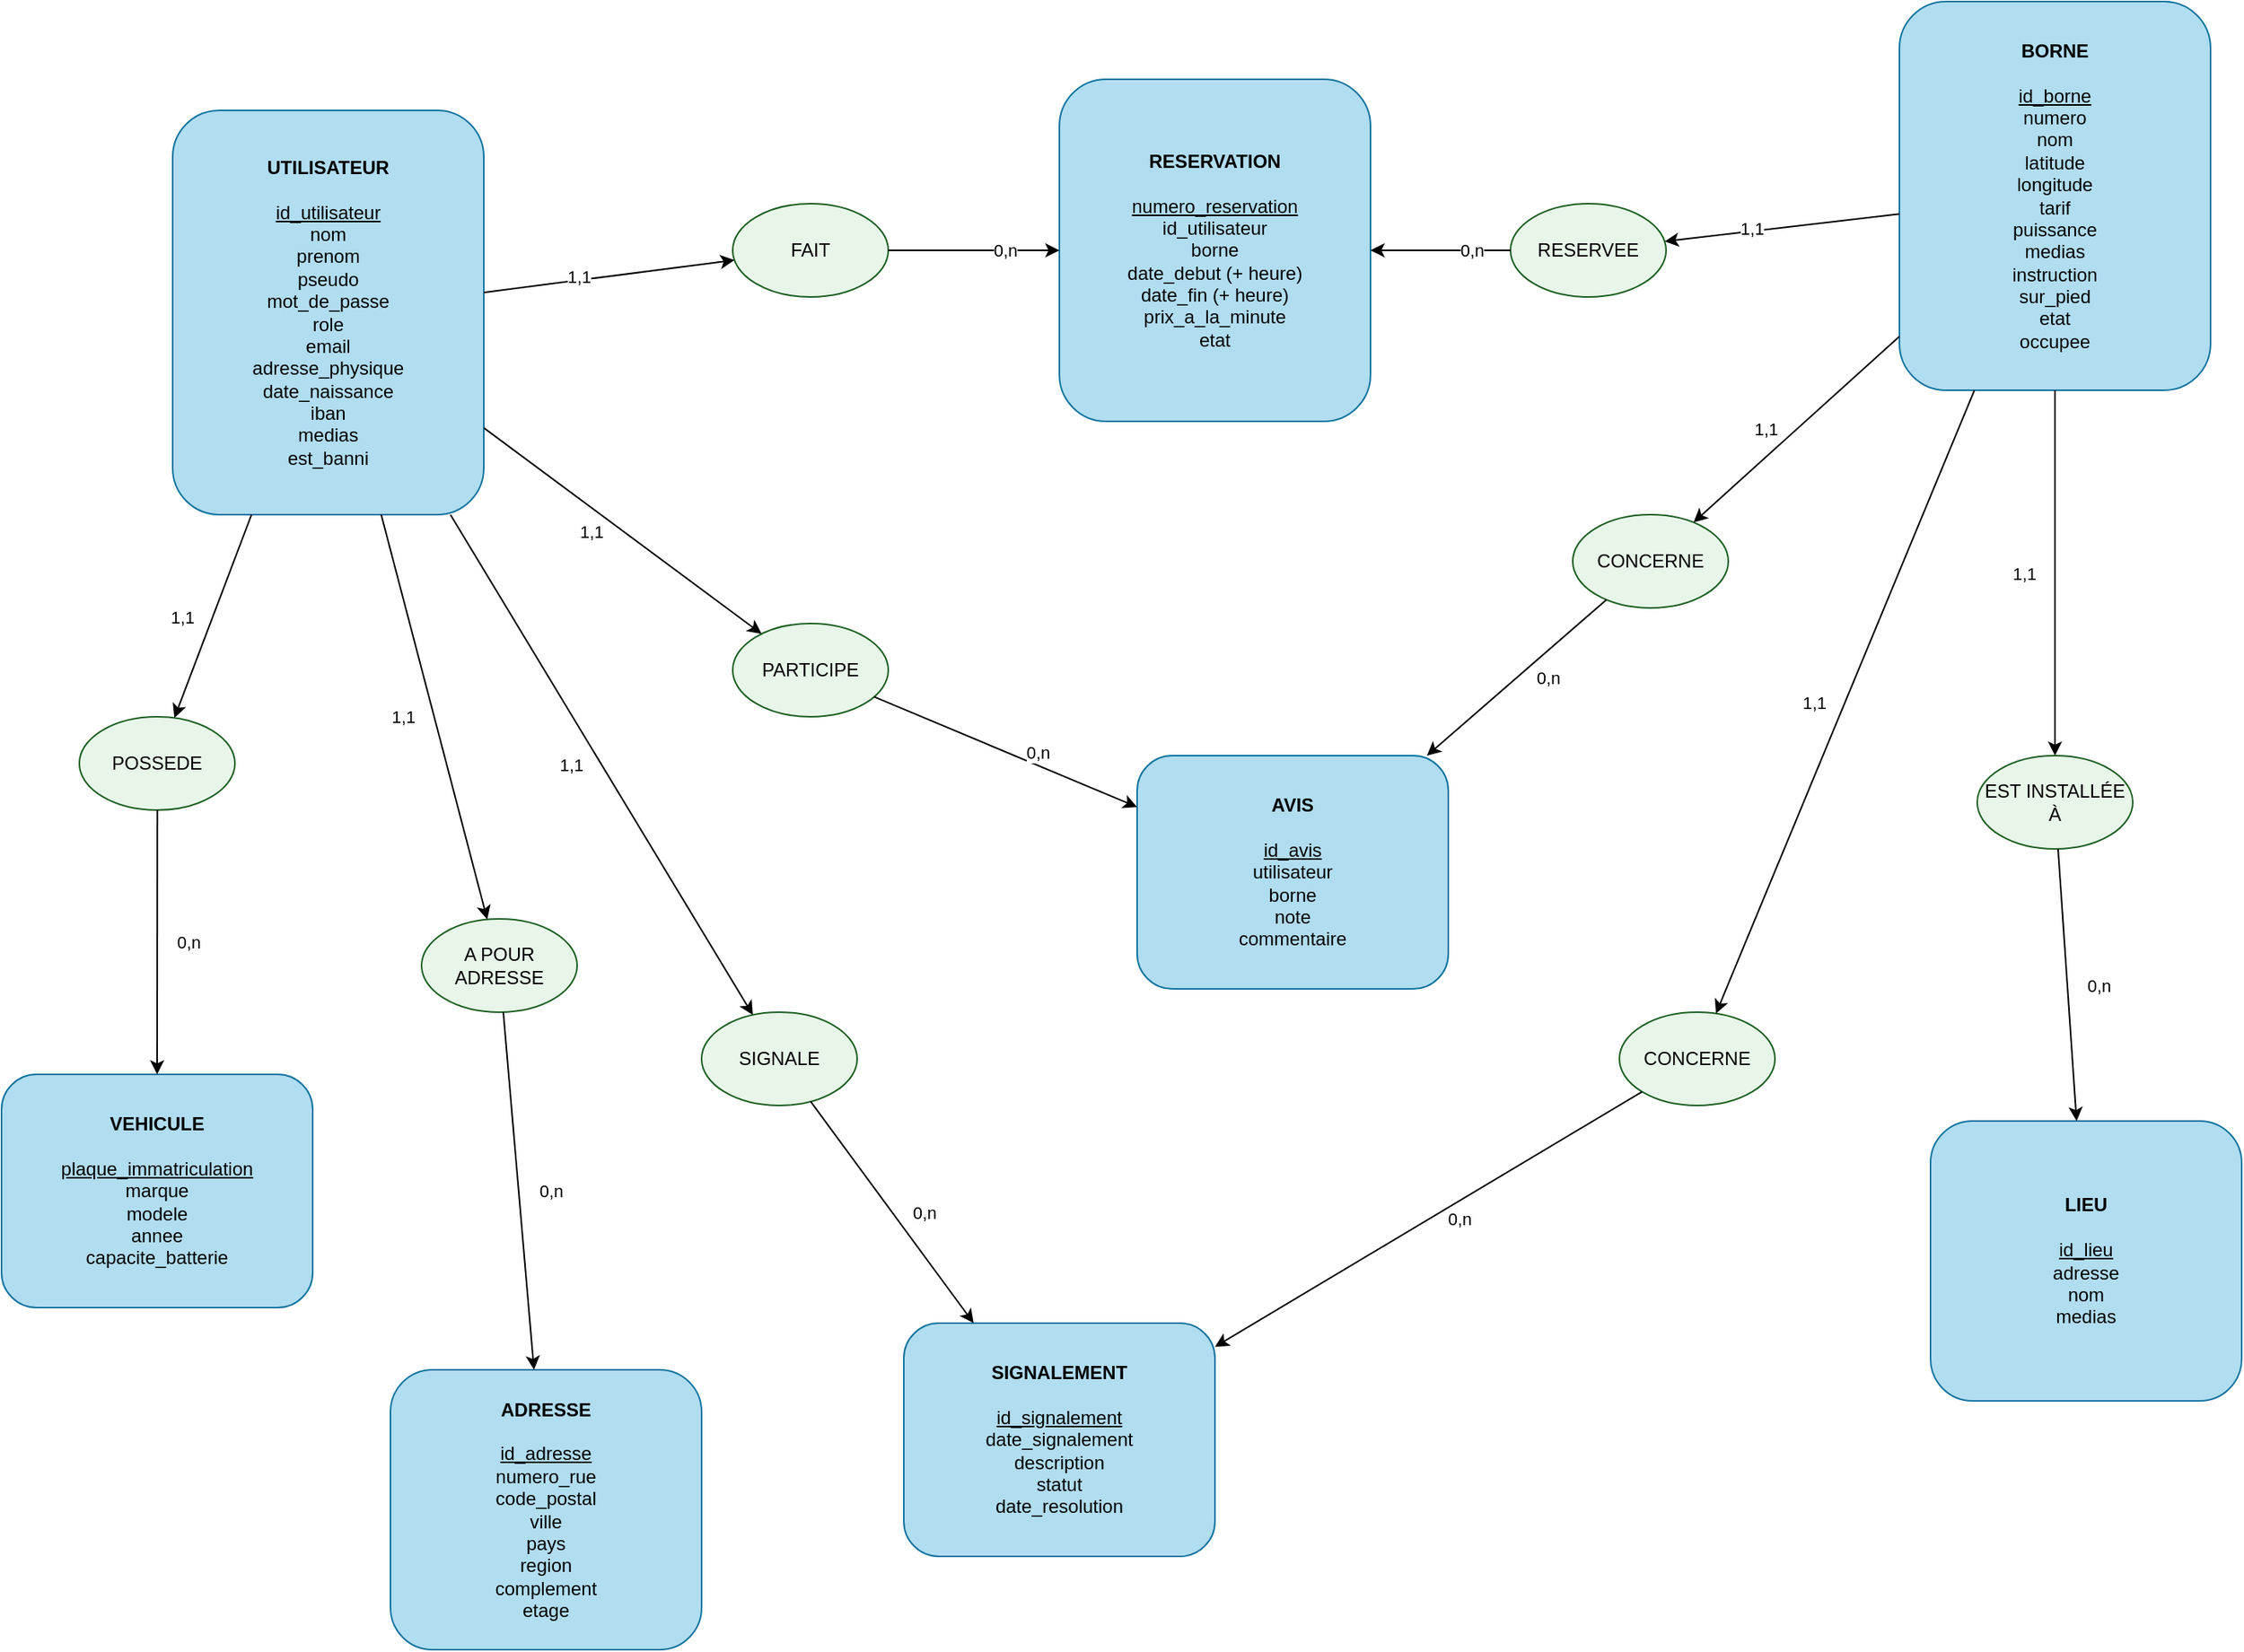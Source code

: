 <mxfile version="26.1.1">
  <diagram name="Diagramme ER Electricity Business" id="dnfFfWeWTG076NiJR7O7">
    <mxGraphModel dx="2261" dy="2074" grid="1" gridSize="10" guides="1" tooltips="1" connect="1" arrows="0" fold="1" page="1" pageScale="1" pageWidth="827" pageHeight="1169" math="0" shadow="0">
      <root>
        <mxCell id="0" />
        <mxCell id="1" parent="0" />
        <mxCell id="kTsqW_clX6EXl06oebcK-194" value="&lt;b&gt;UTILISATEUR&lt;/b&gt;&lt;br/&gt;&lt;br/&gt;&lt;u&gt;id_utilisateur&lt;/u&gt;&lt;br/&gt;nom&lt;br/&gt;prenom&lt;br/&gt;pseudo&lt;br/&gt;mot_de_passe&lt;br/&gt;role&lt;br/&gt;email&lt;br/&gt;adresse_physique&lt;br/&gt;date_naissance&lt;br/&gt;iban&lt;br/&gt;medias&lt;br/&gt;est_banni" style="rounded=1;whiteSpace=wrap;html=1;strokeColor=#10739e;fillColor=#b1ddf0;" vertex="1" parent="1">
          <mxGeometry x="-100" y="60" width="200" height="260" as="geometry" />
        </mxCell>
        <mxCell id="kTsqW_clX6EXl06oebcK-195" value="&lt;b&gt;VEHICULE&lt;/b&gt;&lt;br/&gt;&lt;br/&gt;&lt;u&gt;plaque_immatriculation&lt;/u&gt;&lt;br/&gt;marque&lt;br/&gt;modele&lt;br/&gt;annee&lt;br/&gt;capacite_batterie" style="rounded=1;whiteSpace=wrap;html=1;strokeColor=#10739e;fillColor=#b1ddf0;" vertex="1" parent="1">
          <mxGeometry x="-210" y="680" width="200" height="150" as="geometry" />
        </mxCell>
        <mxCell id="kTsqW_clX6EXl06oebcK-196" value="&lt;b&gt;ADRESSE&lt;/b&gt;&lt;br/&gt;&lt;br/&gt;&lt;u&gt;id_adresse&lt;/u&gt;&lt;br/&gt;numero_rue&lt;br/&gt;code_postal&lt;br/&gt;ville&lt;br/&gt;pays&lt;br/&gt;region&lt;br/&gt;complement&lt;br/&gt;etage" style="rounded=1;whiteSpace=wrap;html=1;strokeColor=#10739e;fillColor=#b1ddf0;" vertex="1" parent="1">
          <mxGeometry x="40" y="870" width="200" height="180" as="geometry" />
        </mxCell>
        <mxCell id="kTsqW_clX6EXl06oebcK-197" value="&lt;b&gt;BORNE&lt;/b&gt;&lt;br/&gt;&lt;br/&gt;&lt;u&gt;id_borne&lt;/u&gt;&lt;br/&gt;numero&lt;br/&gt;nom&lt;br/&gt;latitude&lt;br/&gt;longitude&lt;br/&gt;tarif&lt;br/&gt;puissance&lt;br/&gt;medias&lt;br/&gt;instruction&lt;br/&gt;sur_pied&lt;br/&gt;etat&lt;br/&gt;occupee" style="rounded=1;whiteSpace=wrap;html=1;strokeColor=#10739e;fillColor=#b1ddf0;" vertex="1" parent="1">
          <mxGeometry x="1010" y="-10" width="200" height="250" as="geometry" />
        </mxCell>
        <mxCell id="kTsqW_clX6EXl06oebcK-198" value="&lt;b&gt;LIEU&lt;/b&gt;&lt;br/&gt;&lt;br/&gt;&lt;u&gt;id_lieu&lt;/u&gt;&lt;br/&gt;adresse&lt;br/&gt;nom&lt;br/&gt;medias" style="rounded=1;whiteSpace=wrap;html=1;strokeColor=#10739e;fillColor=#b1ddf0;" vertex="1" parent="1">
          <mxGeometry x="1030" y="710" width="200" height="180" as="geometry" />
        </mxCell>
        <mxCell id="kTsqW_clX6EXl06oebcK-199" value="&lt;b&gt;RESERVATION&lt;/b&gt;&lt;br/&gt;&lt;br/&gt;&lt;u&gt;numero_reservation&lt;/u&gt;&lt;br/&gt;id_utilisateur&lt;br/&gt;borne&lt;br/&gt;date_debut (+ heure)&lt;br/&gt;date_fin (+ heure)&lt;br/&gt;prix_a_la_minute&lt;br/&gt;etat" style="rounded=1;whiteSpace=wrap;html=1;strokeColor=#10739e;fillColor=#b1ddf0;" vertex="1" parent="1">
          <mxGeometry x="470" y="40" width="200" height="220" as="geometry" />
        </mxCell>
        <mxCell id="kTsqW_clX6EXl06oebcK-200" value="&lt;b&gt;AVIS&lt;/b&gt;&lt;br/&gt;&lt;br/&gt;&lt;u&gt;id_avis&lt;/u&gt;&lt;br/&gt;utilisateur&lt;br/&gt;borne&lt;br/&gt;note&lt;br/&gt;commentaire" style="rounded=1;whiteSpace=wrap;html=1;strokeColor=#10739e;fillColor=#b1ddf0;" vertex="1" parent="1">
          <mxGeometry x="520" y="475" width="200" height="150" as="geometry" />
        </mxCell>
        <mxCell id="kTsqW_clX6EXl06oebcK-201" value="&lt;b&gt;SIGNALEMENT&lt;/b&gt;&lt;br/&gt;&lt;br/&gt;&lt;u&gt;id_signalement&lt;/u&gt;&lt;br/&gt;date_signalement&lt;br/&gt;description&lt;br/&gt;statut&lt;br/&gt;date_resolution" style="rounded=1;whiteSpace=wrap;html=1;strokeColor=#10739e;fillColor=#b1ddf0;" vertex="1" parent="1">
          <mxGeometry x="370" y="840" width="200" height="150" as="geometry" />
        </mxCell>
        <mxCell id="kTsqW_clX6EXl06oebcK-202" value="POSSEDE" style="ellipse;whiteSpace=wrap;html=1;strokeColor=#1b5e20;fillColor=#e8f5e9" vertex="1" parent="1">
          <mxGeometry x="-160" y="450" width="100" height="60" as="geometry" />
        </mxCell>
        <mxCell id="kTsqW_clX6EXl06oebcK-203" value="A POUR ADRESSE" style="ellipse;whiteSpace=wrap;html=1;strokeColor=#1b5e20;fillColor=#e8f5e9" vertex="1" parent="1">
          <mxGeometry x="60" y="580" width="100" height="60" as="geometry" />
        </mxCell>
        <mxCell id="kTsqW_clX6EXl06oebcK-204" value="EST INSTALLÉE À" style="ellipse;whiteSpace=wrap;html=1;strokeColor=#1b5e20;fillColor=#e8f5e9" vertex="1" parent="1">
          <mxGeometry x="1060" y="475" width="100" height="60" as="geometry" />
        </mxCell>
        <mxCell id="kTsqW_clX6EXl06oebcK-205" value="FAIT" style="ellipse;whiteSpace=wrap;html=1;strokeColor=#1b5e20;fillColor=#e8f5e9" vertex="1" parent="1">
          <mxGeometry x="260" y="120" width="100" height="60" as="geometry" />
        </mxCell>
        <mxCell id="kTsqW_clX6EXl06oebcK-206" value="RESERVEE" style="ellipse;whiteSpace=wrap;html=1;strokeColor=#1b5e20;fillColor=#e8f5e9" vertex="1" parent="1">
          <mxGeometry x="760" y="120" width="100" height="60" as="geometry" />
        </mxCell>
        <mxCell id="kTsqW_clX6EXl06oebcK-207" value="PARTICIPE" style="ellipse;whiteSpace=wrap;html=1;strokeColor=#1b5e20;fillColor=#e8f5e9" vertex="1" parent="1">
          <mxGeometry x="260" y="390" width="100" height="60" as="geometry" />
        </mxCell>
        <mxCell id="kTsqW_clX6EXl06oebcK-208" value="CONCERNE" style="ellipse;whiteSpace=wrap;html=1;strokeColor=#1b5e20;fillColor=#e8f5e9" vertex="1" parent="1">
          <mxGeometry x="800" y="320" width="100" height="60" as="geometry" />
        </mxCell>
        <mxCell id="kTsqW_clX6EXl06oebcK-209" value="SIGNALE" style="ellipse;whiteSpace=wrap;html=1;strokeColor=#1b5e20;fillColor=#e8f5e9" vertex="1" parent="1">
          <mxGeometry x="240" y="640" width="100" height="60" as="geometry" />
        </mxCell>
        <mxCell id="kTsqW_clX6EXl06oebcK-210" value="CONCERNE" style="ellipse;whiteSpace=wrap;html=1;strokeColor=#1b5e20;fillColor=#e8f5e9" vertex="1" parent="1">
          <mxGeometry x="830" y="640" width="100" height="60" as="geometry" />
        </mxCell>
        <mxCell id="kTsqW_clX6EXl06oebcK-211" edge="1" parent="1" source="kTsqW_clX6EXl06oebcK-194" target="kTsqW_clX6EXl06oebcK-202">
          <mxGeometry relative="1" as="geometry" />
        </mxCell>
        <mxCell id="kTsqW_clX6EXl06oebcK-212" value="1,1" style="edgeLabel;html=1;align=center;verticalAlign=middle;resizable=0;" vertex="1" parent="kTsqW_clX6EXl06oebcK-211">
          <mxGeometry relative="1" as="geometry">
            <mxPoint x="-20" as="offset" />
          </mxGeometry>
        </mxCell>
        <mxCell id="kTsqW_clX6EXl06oebcK-213" edge="1" parent="1" source="kTsqW_clX6EXl06oebcK-202" target="kTsqW_clX6EXl06oebcK-195">
          <mxGeometry relative="1" as="geometry" />
        </mxCell>
        <mxCell id="kTsqW_clX6EXl06oebcK-214" value="0,n" style="edgeLabel;html=1;align=center;verticalAlign=middle;resizable=0;" vertex="1" parent="kTsqW_clX6EXl06oebcK-213">
          <mxGeometry relative="1" as="geometry">
            <mxPoint x="20" as="offset" />
          </mxGeometry>
        </mxCell>
        <mxCell id="kTsqW_clX6EXl06oebcK-215" edge="1" parent="1" source="kTsqW_clX6EXl06oebcK-194" target="kTsqW_clX6EXl06oebcK-203">
          <mxGeometry relative="1" as="geometry" />
        </mxCell>
        <mxCell id="kTsqW_clX6EXl06oebcK-216" value="1,1" style="edgeLabel;html=1;align=center;verticalAlign=middle;resizable=0;" vertex="1" parent="kTsqW_clX6EXl06oebcK-215">
          <mxGeometry relative="1" as="geometry">
            <mxPoint x="-20" as="offset" />
          </mxGeometry>
        </mxCell>
        <mxCell id="kTsqW_clX6EXl06oebcK-217" edge="1" parent="1" source="kTsqW_clX6EXl06oebcK-203" target="kTsqW_clX6EXl06oebcK-196">
          <mxGeometry relative="1" as="geometry" />
        </mxCell>
        <mxCell id="kTsqW_clX6EXl06oebcK-218" value="0,n" style="edgeLabel;html=1;align=center;verticalAlign=middle;resizable=0;" vertex="1" parent="kTsqW_clX6EXl06oebcK-217">
          <mxGeometry relative="1" as="geometry">
            <mxPoint x="20" as="offset" />
          </mxGeometry>
        </mxCell>
        <mxCell id="kTsqW_clX6EXl06oebcK-219" edge="1" parent="1" source="kTsqW_clX6EXl06oebcK-197" target="kTsqW_clX6EXl06oebcK-204">
          <mxGeometry relative="1" as="geometry" />
        </mxCell>
        <mxCell id="kTsqW_clX6EXl06oebcK-220" value="1,1" style="edgeLabel;html=1;align=center;verticalAlign=middle;resizable=0;" vertex="1" parent="kTsqW_clX6EXl06oebcK-219">
          <mxGeometry relative="1" as="geometry">
            <mxPoint x="-20" as="offset" />
          </mxGeometry>
        </mxCell>
        <mxCell id="kTsqW_clX6EXl06oebcK-221" edge="1" parent="1" source="kTsqW_clX6EXl06oebcK-204" target="kTsqW_clX6EXl06oebcK-198">
          <mxGeometry relative="1" as="geometry" />
        </mxCell>
        <mxCell id="kTsqW_clX6EXl06oebcK-222" value="0,n" style="edgeLabel;html=1;align=center;verticalAlign=middle;resizable=0;" vertex="1" parent="kTsqW_clX6EXl06oebcK-221">
          <mxGeometry relative="1" as="geometry">
            <mxPoint x="20" as="offset" />
          </mxGeometry>
        </mxCell>
        <mxCell id="kTsqW_clX6EXl06oebcK-223" edge="1" parent="1" source="kTsqW_clX6EXl06oebcK-194" target="kTsqW_clX6EXl06oebcK-205">
          <mxGeometry relative="1" as="geometry" />
        </mxCell>
        <mxCell id="kTsqW_clX6EXl06oebcK-224" value="1,1" style="edgeLabel;html=1;align=center;verticalAlign=middle;resizable=0;" vertex="1" parent="kTsqW_clX6EXl06oebcK-223">
          <mxGeometry relative="1" as="geometry">
            <mxPoint x="-20" as="offset" />
          </mxGeometry>
        </mxCell>
        <mxCell id="kTsqW_clX6EXl06oebcK-225" edge="1" parent="1" source="kTsqW_clX6EXl06oebcK-205" target="kTsqW_clX6EXl06oebcK-199">
          <mxGeometry relative="1" as="geometry" />
        </mxCell>
        <mxCell id="kTsqW_clX6EXl06oebcK-226" value="0,n" style="edgeLabel;html=1;align=center;verticalAlign=middle;resizable=0;" vertex="1" parent="kTsqW_clX6EXl06oebcK-225">
          <mxGeometry relative="1" as="geometry">
            <mxPoint x="20" as="offset" />
          </mxGeometry>
        </mxCell>
        <mxCell id="kTsqW_clX6EXl06oebcK-227" edge="1" parent="1" source="kTsqW_clX6EXl06oebcK-197" target="kTsqW_clX6EXl06oebcK-206">
          <mxGeometry relative="1" as="geometry" />
        </mxCell>
        <mxCell id="kTsqW_clX6EXl06oebcK-228" value="1,1" style="edgeLabel;html=1;align=center;verticalAlign=middle;resizable=0;" vertex="1" parent="kTsqW_clX6EXl06oebcK-227">
          <mxGeometry relative="1" as="geometry">
            <mxPoint x="-20" as="offset" />
          </mxGeometry>
        </mxCell>
        <mxCell id="kTsqW_clX6EXl06oebcK-229" edge="1" parent="1" source="kTsqW_clX6EXl06oebcK-206" target="kTsqW_clX6EXl06oebcK-199">
          <mxGeometry relative="1" as="geometry" />
        </mxCell>
        <mxCell id="kTsqW_clX6EXl06oebcK-230" value="0,n" style="edgeLabel;html=1;align=center;verticalAlign=middle;resizable=0;" vertex="1" parent="kTsqW_clX6EXl06oebcK-229">
          <mxGeometry relative="1" as="geometry">
            <mxPoint x="20" as="offset" />
          </mxGeometry>
        </mxCell>
        <mxCell id="kTsqW_clX6EXl06oebcK-231" edge="1" parent="1" source="kTsqW_clX6EXl06oebcK-194" target="kTsqW_clX6EXl06oebcK-207">
          <mxGeometry relative="1" as="geometry" />
        </mxCell>
        <mxCell id="kTsqW_clX6EXl06oebcK-232" value="1,1" style="edgeLabel;html=1;align=center;verticalAlign=middle;resizable=0;" vertex="1" parent="kTsqW_clX6EXl06oebcK-231">
          <mxGeometry relative="1" as="geometry">
            <mxPoint x="-20" as="offset" />
          </mxGeometry>
        </mxCell>
        <mxCell id="kTsqW_clX6EXl06oebcK-233" edge="1" parent="1" source="kTsqW_clX6EXl06oebcK-207" target="kTsqW_clX6EXl06oebcK-200">
          <mxGeometry relative="1" as="geometry" />
        </mxCell>
        <mxCell id="kTsqW_clX6EXl06oebcK-234" value="0,n" style="edgeLabel;html=1;align=center;verticalAlign=middle;resizable=0;" vertex="1" parent="kTsqW_clX6EXl06oebcK-233">
          <mxGeometry relative="1" as="geometry">
            <mxPoint x="20" as="offset" />
          </mxGeometry>
        </mxCell>
        <mxCell id="kTsqW_clX6EXl06oebcK-235" edge="1" parent="1" source="kTsqW_clX6EXl06oebcK-197" target="kTsqW_clX6EXl06oebcK-208">
          <mxGeometry relative="1" as="geometry" />
        </mxCell>
        <mxCell id="kTsqW_clX6EXl06oebcK-236" value="1,1" style="edgeLabel;html=1;align=center;verticalAlign=middle;resizable=0;" vertex="1" parent="kTsqW_clX6EXl06oebcK-235">
          <mxGeometry relative="1" as="geometry">
            <mxPoint x="-20" as="offset" />
          </mxGeometry>
        </mxCell>
        <mxCell id="kTsqW_clX6EXl06oebcK-237" edge="1" parent="1" source="kTsqW_clX6EXl06oebcK-208" target="kTsqW_clX6EXl06oebcK-200">
          <mxGeometry relative="1" as="geometry" />
        </mxCell>
        <mxCell id="kTsqW_clX6EXl06oebcK-238" value="0,n" style="edgeLabel;html=1;align=center;verticalAlign=middle;resizable=0;" vertex="1" parent="kTsqW_clX6EXl06oebcK-237">
          <mxGeometry relative="1" as="geometry">
            <mxPoint x="20" as="offset" />
          </mxGeometry>
        </mxCell>
        <mxCell id="kTsqW_clX6EXl06oebcK-239" edge="1" parent="1" source="kTsqW_clX6EXl06oebcK-194" target="kTsqW_clX6EXl06oebcK-209">
          <mxGeometry relative="1" as="geometry" />
        </mxCell>
        <mxCell id="kTsqW_clX6EXl06oebcK-240" value="1,1" style="edgeLabel;html=1;align=center;verticalAlign=middle;resizable=0;" vertex="1" parent="kTsqW_clX6EXl06oebcK-239">
          <mxGeometry relative="1" as="geometry">
            <mxPoint x="-20" as="offset" />
          </mxGeometry>
        </mxCell>
        <mxCell id="kTsqW_clX6EXl06oebcK-241" edge="1" parent="1" source="kTsqW_clX6EXl06oebcK-209" target="kTsqW_clX6EXl06oebcK-201">
          <mxGeometry relative="1" as="geometry" />
        </mxCell>
        <mxCell id="kTsqW_clX6EXl06oebcK-242" value="0,n" style="edgeLabel;html=1;align=center;verticalAlign=middle;resizable=0;" vertex="1" parent="kTsqW_clX6EXl06oebcK-241">
          <mxGeometry relative="1" as="geometry">
            <mxPoint x="20" as="offset" />
          </mxGeometry>
        </mxCell>
        <mxCell id="kTsqW_clX6EXl06oebcK-243" edge="1" parent="1" source="kTsqW_clX6EXl06oebcK-197" target="kTsqW_clX6EXl06oebcK-210">
          <mxGeometry relative="1" as="geometry" />
        </mxCell>
        <mxCell id="kTsqW_clX6EXl06oebcK-244" value="1,1" style="edgeLabel;html=1;align=center;verticalAlign=middle;resizable=0;" vertex="1" parent="kTsqW_clX6EXl06oebcK-243">
          <mxGeometry relative="1" as="geometry">
            <mxPoint x="-20" as="offset" />
          </mxGeometry>
        </mxCell>
        <mxCell id="kTsqW_clX6EXl06oebcK-245" edge="1" parent="1" source="kTsqW_clX6EXl06oebcK-210" target="kTsqW_clX6EXl06oebcK-201">
          <mxGeometry relative="1" as="geometry" />
        </mxCell>
        <mxCell id="kTsqW_clX6EXl06oebcK-246" value="0,n" style="edgeLabel;html=1;align=center;verticalAlign=middle;resizable=0;" vertex="1" parent="kTsqW_clX6EXl06oebcK-245">
          <mxGeometry relative="1" as="geometry">
            <mxPoint x="20" as="offset" />
          </mxGeometry>
        </mxCell>
      </root>
    </mxGraphModel>
  </diagram>
</mxfile>

